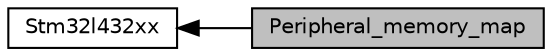 digraph "Peripheral_memory_map"
{
  edge [fontname="Helvetica",fontsize="10",labelfontname="Helvetica",labelfontsize="10"];
  node [fontname="Helvetica",fontsize="10",shape=box];
  rankdir=LR;
  Node1 [label="Peripheral_memory_map",height=0.2,width=0.4,color="black", fillcolor="grey75", style="filled", fontcolor="black",tooltip=" "];
  Node2 [label="Stm32l432xx",height=0.2,width=0.4,color="black", fillcolor="white", style="filled",URL="$group__stm32l432xx.html",tooltip=" "];
  Node2->Node1 [shape=plaintext, dir="back", style="solid"];
}
